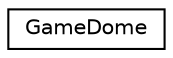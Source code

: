 digraph G
{
  edge [fontname="Helvetica",fontsize="10",labelfontname="Helvetica",labelfontsize="10"];
  node [fontname="Helvetica",fontsize="10",shape=record];
  rankdir=LR;
  Node1 [label="GameDome",height=0.2,width=0.4,color="black", fillcolor="white", style="filled",URL="$d3/d9d/structGameDome.html"];
}
